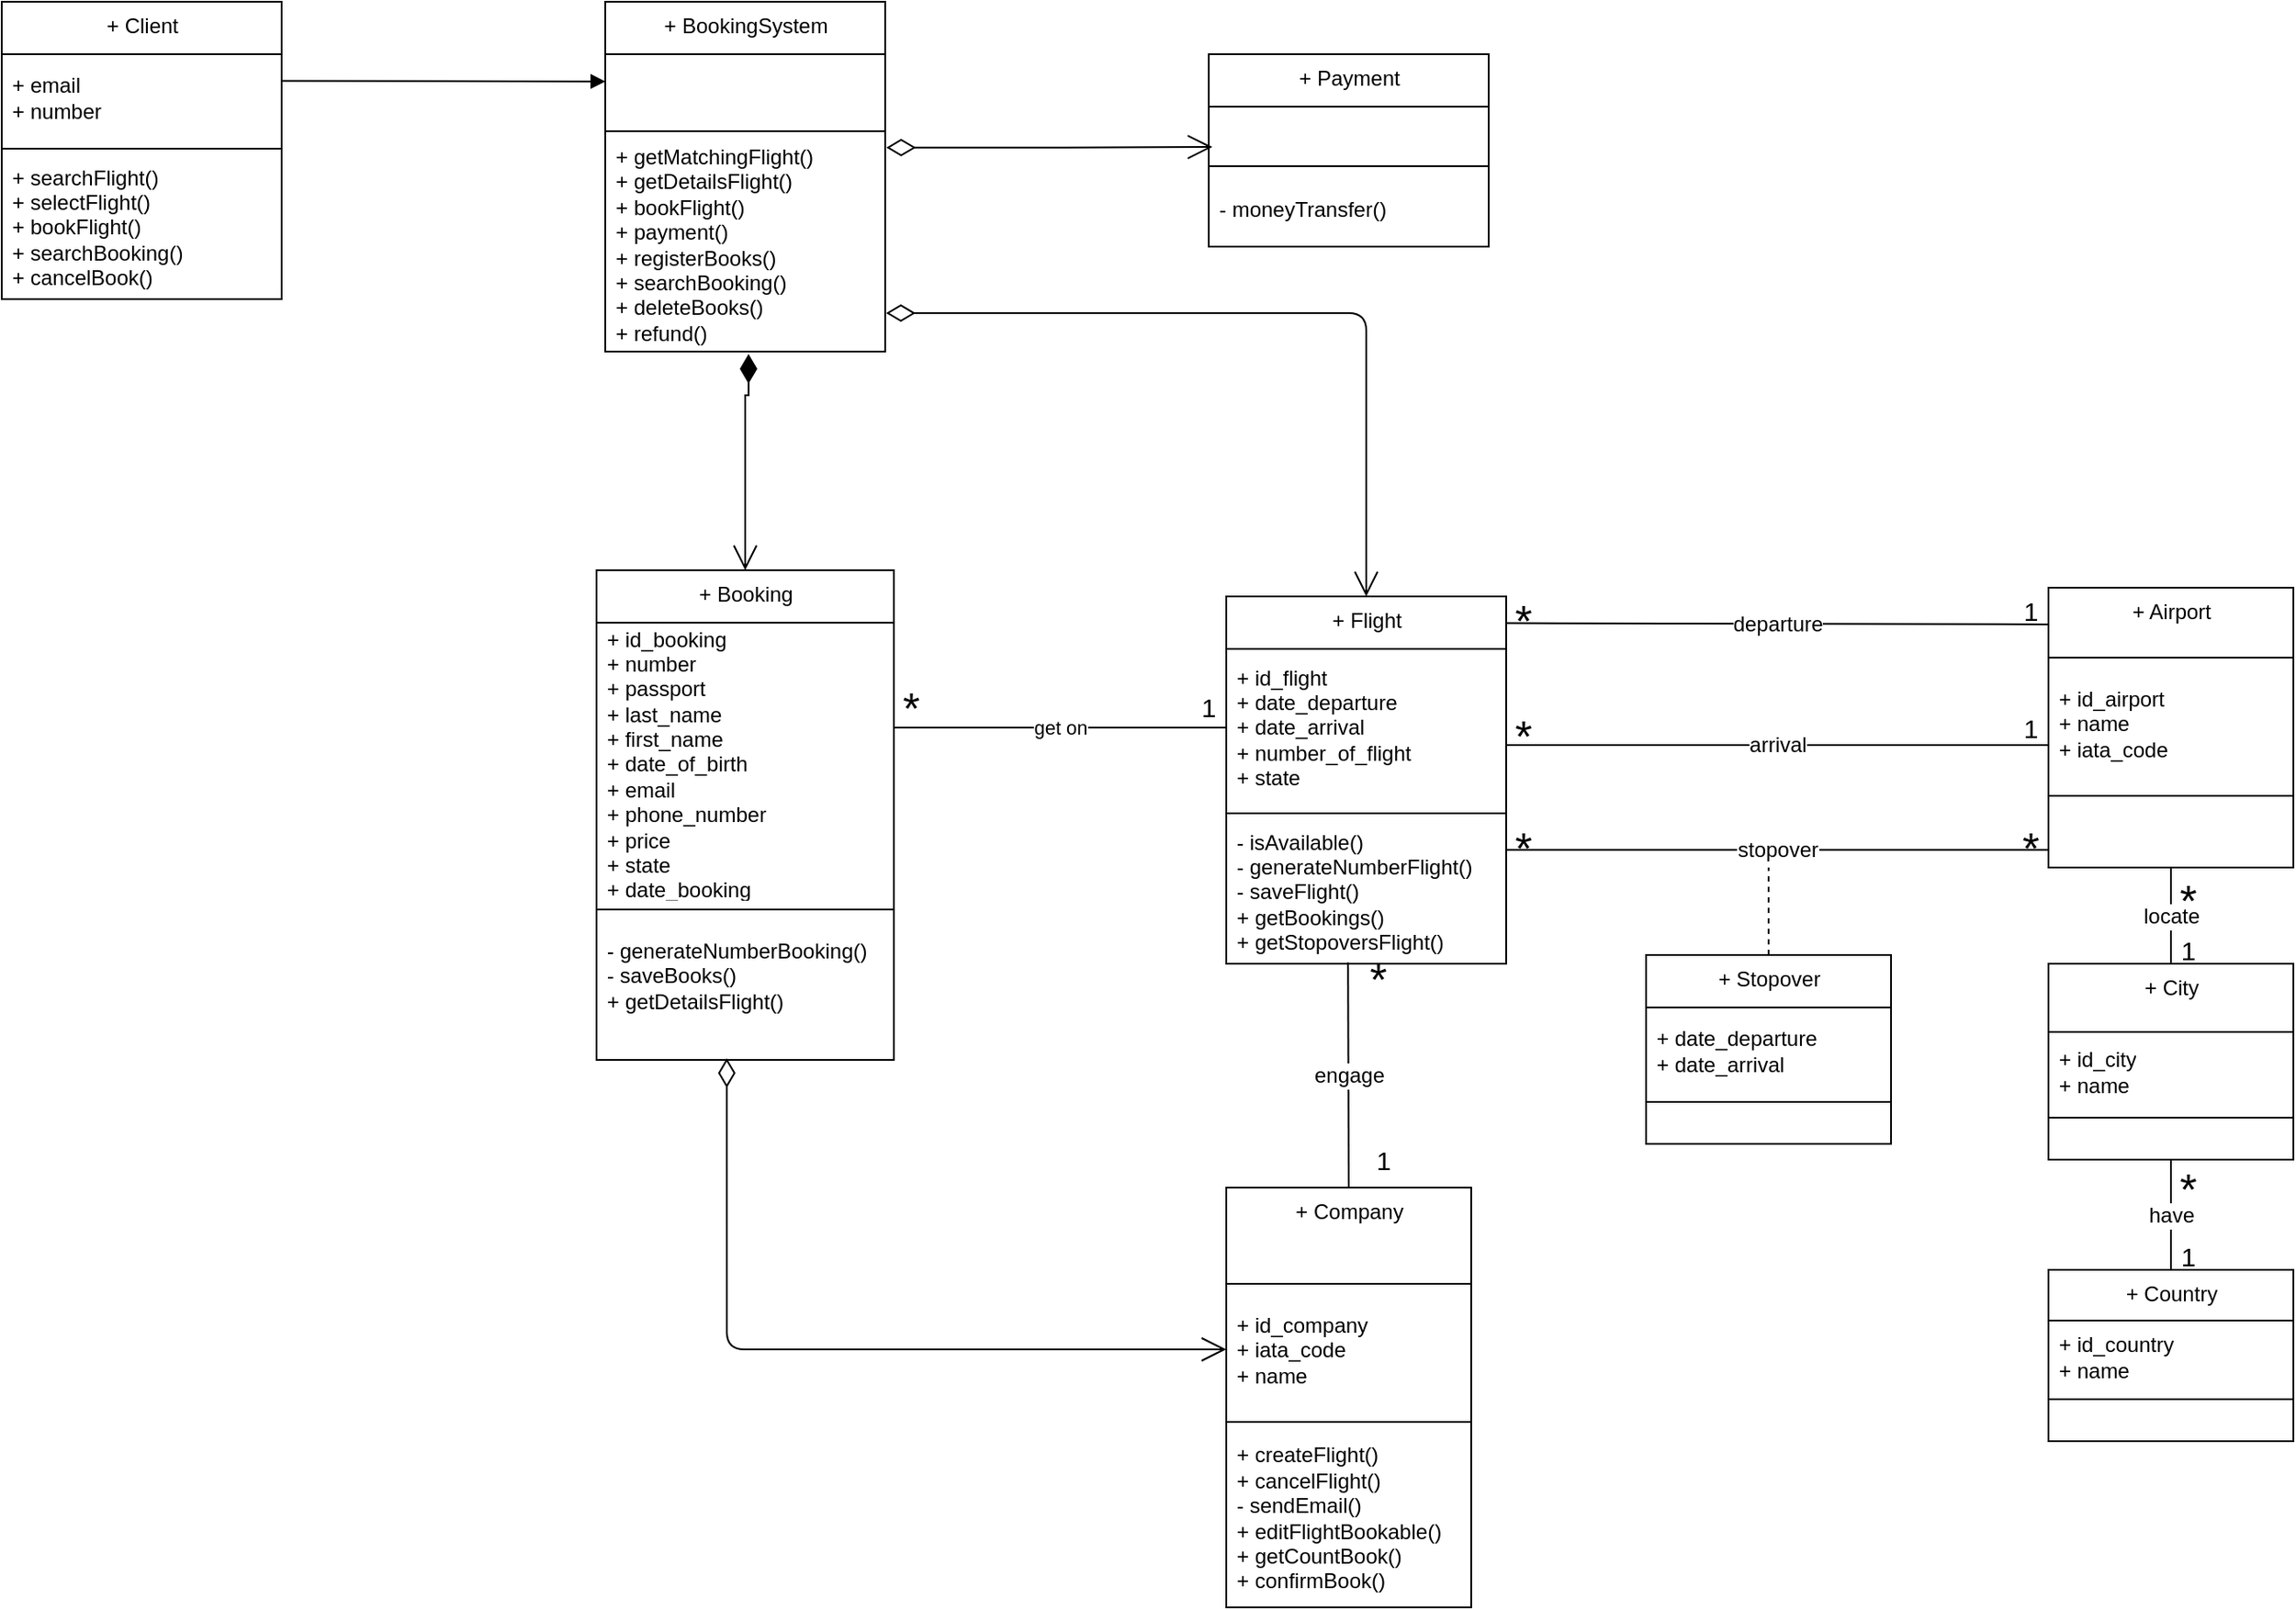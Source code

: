 <mxfile version="20.3.2" type="device"><diagram id="3CtGXHa5VugxaccjBIC0" name="Page-1"><mxGraphModel dx="1382" dy="764" grid="1" gridSize="10" guides="1" tooltips="1" connect="1" arrows="1" fold="1" page="1" pageScale="1" pageWidth="827" pageHeight="1169" math="0" shadow="0"><root><mxCell id="0"/><mxCell id="1" parent="0"/><mxCell id="CCcvtksmz1Scd9sUXg3t-4" value="+ Booking" style="swimlane;fontStyle=0;align=center;verticalAlign=top;childLayout=stackLayout;horizontal=1;startSize=30;horizontalStack=0;resizeParent=1;resizeParentMax=0;resizeLast=0;collapsible=0;marginBottom=0;html=1;" parent="1" vertex="1"><mxGeometry x="370" y="360" width="170" height="280" as="geometry"/></mxCell><mxCell id="CCcvtksmz1Scd9sUXg3t-5" value="+ id_booking&lt;br&gt;+ number&lt;br&gt;+ passport&lt;br&gt;+ last_name&lt;br&gt;+ first_name&lt;br&gt;+ date_of_birth&lt;br&gt;+ email&lt;br&gt;+ phone_number&lt;br&gt;+ price&lt;br&gt;+ state&lt;br&gt;+ date_booking" style="text;html=1;strokeColor=none;fillColor=none;align=left;verticalAlign=middle;spacingLeft=4;spacingRight=4;overflow=hidden;rotatable=0;points=[[0,0.5],[1,0.5]];portConstraint=eastwest;" parent="CCcvtksmz1Scd9sUXg3t-4" vertex="1"><mxGeometry y="30" width="170" height="160" as="geometry"/></mxCell><mxCell id="CCcvtksmz1Scd9sUXg3t-9" value="" style="line;strokeWidth=1;fillColor=none;align=left;verticalAlign=middle;spacingTop=-1;spacingLeft=3;spacingRight=3;rotatable=0;labelPosition=right;points=[];portConstraint=eastwest;" parent="CCcvtksmz1Scd9sUXg3t-4" vertex="1"><mxGeometry y="190" width="170" height="8" as="geometry"/></mxCell><mxCell id="CCcvtksmz1Scd9sUXg3t-20" value="&lt;div&gt;- generateNumberBooking()&lt;/div&gt;&lt;div&gt;- saveBooks()&lt;/div&gt;&lt;div&gt;+ getDetailsFlight()&lt;/div&gt;&lt;div&gt;&lt;br&gt;&lt;/div&gt;" style="text;html=1;strokeColor=none;fillColor=none;align=left;verticalAlign=middle;spacingLeft=4;spacingRight=4;overflow=hidden;rotatable=0;points=[[0,0.5],[1,0.5]];portConstraint=eastwest;" parent="CCcvtksmz1Scd9sUXg3t-4" vertex="1"><mxGeometry y="198" width="170" height="82" as="geometry"/></mxCell><mxCell id="CCcvtksmz1Scd9sUXg3t-21" value="+ Company" style="swimlane;fontStyle=0;align=center;verticalAlign=top;childLayout=stackLayout;horizontal=1;startSize=55;horizontalStack=0;resizeParent=1;resizeParentMax=0;resizeLast=0;collapsible=0;marginBottom=0;html=1;" parent="1" vertex="1"><mxGeometry x="730" y="713" width="140" height="240" as="geometry"/></mxCell><mxCell id="CCcvtksmz1Scd9sUXg3t-22" value="+ id_company&lt;br&gt;+ iata_code&lt;br&gt;+ name" style="text;html=1;strokeColor=none;fillColor=none;align=left;verticalAlign=middle;spacingLeft=4;spacingRight=4;overflow=hidden;rotatable=0;points=[[0,0.5],[1,0.5]];portConstraint=eastwest;" parent="CCcvtksmz1Scd9sUXg3t-21" vertex="1"><mxGeometry y="55" width="140" height="75" as="geometry"/></mxCell><mxCell id="CCcvtksmz1Scd9sUXg3t-23" value="" style="line;strokeWidth=1;fillColor=none;align=left;verticalAlign=middle;spacingTop=-1;spacingLeft=3;spacingRight=3;rotatable=0;labelPosition=right;points=[];portConstraint=eastwest;" parent="CCcvtksmz1Scd9sUXg3t-21" vertex="1"><mxGeometry y="130" width="140" height="8" as="geometry"/></mxCell><mxCell id="CCcvtksmz1Scd9sUXg3t-24" value="+ createFlight()&lt;br&gt;+ cancelFlight()&lt;br&gt;- sendEmail()&lt;br&gt;+ editFlightBookable()&lt;br&gt;+ getCountBook()&lt;br&gt;+ confirmBook()" style="text;html=1;strokeColor=none;fillColor=none;align=left;verticalAlign=middle;spacingLeft=4;spacingRight=4;overflow=hidden;rotatable=0;points=[[0,0.5],[1,0.5]];portConstraint=eastwest;" parent="CCcvtksmz1Scd9sUXg3t-21" vertex="1"><mxGeometry y="138" width="140" height="102" as="geometry"/></mxCell><mxCell id="CCcvtksmz1Scd9sUXg3t-29" value="+ Stopover" style="swimlane;fontStyle=0;align=center;verticalAlign=top;childLayout=stackLayout;horizontal=1;startSize=30;horizontalStack=0;resizeParent=1;resizeParentMax=0;resizeLast=0;collapsible=0;marginBottom=0;html=1;" parent="1" vertex="1"><mxGeometry x="970" y="580" width="140" height="108" as="geometry"/></mxCell><mxCell id="CCcvtksmz1Scd9sUXg3t-30" value="+ date_departure&lt;br&gt;+ date_arrival" style="text;html=1;strokeColor=none;fillColor=none;align=left;verticalAlign=middle;spacingLeft=4;spacingRight=4;overflow=hidden;rotatable=0;points=[[0,0.5],[1,0.5]];portConstraint=eastwest;" parent="CCcvtksmz1Scd9sUXg3t-29" vertex="1"><mxGeometry y="30" width="140" height="50" as="geometry"/></mxCell><mxCell id="CCcvtksmz1Scd9sUXg3t-31" value="" style="line;strokeWidth=1;fillColor=none;align=left;verticalAlign=middle;spacingTop=-1;spacingLeft=3;spacingRight=3;rotatable=0;labelPosition=right;points=[];portConstraint=eastwest;" parent="CCcvtksmz1Scd9sUXg3t-29" vertex="1"><mxGeometry y="80" width="140" height="8" as="geometry"/></mxCell><mxCell id="CCcvtksmz1Scd9sUXg3t-32" value="&amp;nbsp; &amp;nbsp;&amp;nbsp;" style="text;html=1;strokeColor=none;fillColor=none;align=left;verticalAlign=middle;spacingLeft=4;spacingRight=4;overflow=hidden;rotatable=0;points=[[0,0.5],[1,0.5]];portConstraint=eastwest;" parent="CCcvtksmz1Scd9sUXg3t-29" vertex="1"><mxGeometry y="88" width="140" height="20" as="geometry"/></mxCell><mxCell id="CCcvtksmz1Scd9sUXg3t-33" value="+ Airport" style="swimlane;fontStyle=0;align=center;verticalAlign=top;childLayout=stackLayout;horizontal=1;startSize=40;horizontalStack=0;resizeParent=1;resizeParentMax=0;resizeLast=0;collapsible=0;marginBottom=0;html=1;" parent="1" vertex="1"><mxGeometry x="1200" y="370" width="140" height="160" as="geometry"/></mxCell><mxCell id="CCcvtksmz1Scd9sUXg3t-34" value="+ id_airport&lt;br&gt;+ name&lt;br&gt;+ iata_code" style="text;html=1;strokeColor=none;fillColor=none;align=left;verticalAlign=middle;spacingLeft=4;spacingRight=4;overflow=hidden;rotatable=0;points=[[0,0.5],[1,0.5]];portConstraint=eastwest;" parent="CCcvtksmz1Scd9sUXg3t-33" vertex="1"><mxGeometry y="40" width="140" height="75" as="geometry"/></mxCell><mxCell id="CCcvtksmz1Scd9sUXg3t-35" value="" style="line;strokeWidth=1;fillColor=none;align=left;verticalAlign=middle;spacingTop=-1;spacingLeft=3;spacingRight=3;rotatable=0;labelPosition=right;points=[];portConstraint=eastwest;" parent="CCcvtksmz1Scd9sUXg3t-33" vertex="1"><mxGeometry y="115" width="140" height="8" as="geometry"/></mxCell><mxCell id="CCcvtksmz1Scd9sUXg3t-36" value="&amp;nbsp; &amp;nbsp;" style="text;html=1;strokeColor=none;fillColor=none;align=left;verticalAlign=middle;spacingLeft=4;spacingRight=4;overflow=hidden;rotatable=0;points=[[0,0.5],[1,0.5]];portConstraint=eastwest;" parent="CCcvtksmz1Scd9sUXg3t-33" vertex="1"><mxGeometry y="123" width="140" height="37" as="geometry"/></mxCell><mxCell id="DWdd_TPKffUBL54TbW1D-1" value="+ Client" style="swimlane;fontStyle=0;align=center;verticalAlign=top;childLayout=stackLayout;horizontal=1;startSize=30;horizontalStack=0;resizeParent=1;resizeParentMax=0;resizeLast=0;collapsible=0;marginBottom=0;html=1;" parent="1" vertex="1"><mxGeometry x="30" y="35" width="160" height="170" as="geometry"/></mxCell><mxCell id="DWdd_TPKffUBL54TbW1D-2" value="+ email&lt;br&gt;+ number" style="text;html=1;strokeColor=none;fillColor=none;align=left;verticalAlign=middle;spacingLeft=4;spacingRight=4;overflow=hidden;rotatable=0;points=[[0,0.5],[1,0.5]];portConstraint=eastwest;" parent="DWdd_TPKffUBL54TbW1D-1" vertex="1"><mxGeometry y="30" width="160" height="50" as="geometry"/></mxCell><mxCell id="DWdd_TPKffUBL54TbW1D-3" value="" style="line;strokeWidth=1;fillColor=none;align=left;verticalAlign=middle;spacingTop=-1;spacingLeft=3;spacingRight=3;rotatable=0;labelPosition=right;points=[];portConstraint=eastwest;" parent="DWdd_TPKffUBL54TbW1D-1" vertex="1"><mxGeometry y="80" width="160" height="8" as="geometry"/></mxCell><mxCell id="DWdd_TPKffUBL54TbW1D-4" value="&lt;div&gt;+ searchFlight()&lt;/div&gt;&lt;div&gt;+ selectFlight()&lt;/div&gt;&lt;div&gt;+ bookFlight()&lt;/div&gt;&lt;div&gt;+ searchBooking()&lt;/div&gt;&lt;div&gt;+ cancelBook()&lt;/div&gt;" style="text;html=1;strokeColor=none;fillColor=none;align=left;verticalAlign=middle;spacingLeft=4;spacingRight=4;overflow=hidden;rotatable=0;points=[[0,0.5],[1,0.5]];portConstraint=eastwest;" parent="DWdd_TPKffUBL54TbW1D-1" vertex="1"><mxGeometry y="88" width="160" height="82" as="geometry"/></mxCell><mxCell id="DWdd_TPKffUBL54TbW1D-5" value="+ Flight" style="swimlane;fontStyle=0;align=center;verticalAlign=top;childLayout=stackLayout;horizontal=1;startSize=30;horizontalStack=0;resizeParent=1;resizeParentMax=0;resizeLast=0;collapsible=0;marginBottom=0;html=1;" parent="1" vertex="1"><mxGeometry x="730" y="375" width="160" height="210" as="geometry"/></mxCell><mxCell id="DWdd_TPKffUBL54TbW1D-6" value="+ id_flight&lt;br&gt;+ date_departure&lt;br&gt;+ date_arrival&lt;br&gt;+ number_of_flight&lt;br&gt;+ state" style="text;html=1;strokeColor=none;fillColor=none;align=left;verticalAlign=middle;spacingLeft=4;spacingRight=4;overflow=hidden;rotatable=0;points=[[0,0.5],[1,0.5]];portConstraint=eastwest;" parent="DWdd_TPKffUBL54TbW1D-5" vertex="1"><mxGeometry y="30" width="160" height="90" as="geometry"/></mxCell><mxCell id="DWdd_TPKffUBL54TbW1D-7" value="" style="line;strokeWidth=1;fillColor=none;align=left;verticalAlign=middle;spacingTop=-1;spacingLeft=3;spacingRight=3;rotatable=0;labelPosition=right;points=[];portConstraint=eastwest;" parent="DWdd_TPKffUBL54TbW1D-5" vertex="1"><mxGeometry y="120" width="160" height="8" as="geometry"/></mxCell><mxCell id="DWdd_TPKffUBL54TbW1D-8" value="&lt;div&gt;- isAvailable()&lt;/div&gt;&lt;div&gt;- generateNumberFlight()&lt;/div&gt;&lt;div&gt;- saveFlight()&lt;/div&gt;&lt;div&gt;+ getBookings()&lt;/div&gt;&lt;div&gt;+ getStopoversFlight()&lt;/div&gt;" style="text;html=1;strokeColor=none;fillColor=none;align=left;verticalAlign=middle;spacingLeft=4;spacingRight=4;overflow=hidden;rotatable=0;points=[[0,0.5],[1,0.5]];portConstraint=eastwest;" parent="DWdd_TPKffUBL54TbW1D-5" vertex="1"><mxGeometry y="128" width="160" height="82" as="geometry"/></mxCell><mxCell id="DWdd_TPKffUBL54TbW1D-9" value="+ City" style="swimlane;fontStyle=0;align=center;verticalAlign=top;childLayout=stackLayout;horizontal=1;startSize=39;horizontalStack=0;resizeParent=1;resizeParentMax=0;resizeLast=0;collapsible=0;marginBottom=0;html=1;" parent="1" vertex="1"><mxGeometry x="1200" y="585" width="140" height="112" as="geometry"/></mxCell><mxCell id="DWdd_TPKffUBL54TbW1D-10" value="+ id_city&lt;br&gt;+ name" style="text;html=1;strokeColor=none;fillColor=none;align=left;verticalAlign=middle;spacingLeft=4;spacingRight=4;overflow=hidden;rotatable=0;points=[[0,0.5],[1,0.5]];portConstraint=eastwest;" parent="DWdd_TPKffUBL54TbW1D-9" vertex="1"><mxGeometry y="39" width="140" height="45" as="geometry"/></mxCell><mxCell id="DWdd_TPKffUBL54TbW1D-11" value="" style="line;strokeWidth=1;fillColor=none;align=left;verticalAlign=middle;spacingTop=-1;spacingLeft=3;spacingRight=3;rotatable=0;labelPosition=right;points=[];portConstraint=eastwest;" parent="DWdd_TPKffUBL54TbW1D-9" vertex="1"><mxGeometry y="84" width="140" height="8" as="geometry"/></mxCell><mxCell id="DWdd_TPKffUBL54TbW1D-12" value="&amp;nbsp; &amp;nbsp;" style="text;html=1;strokeColor=none;fillColor=none;align=left;verticalAlign=middle;spacingLeft=4;spacingRight=4;overflow=hidden;rotatable=0;points=[[0,0.5],[1,0.5]];portConstraint=eastwest;" parent="DWdd_TPKffUBL54TbW1D-9" vertex="1"><mxGeometry y="92" width="140" height="20" as="geometry"/></mxCell><mxCell id="DWdd_TPKffUBL54TbW1D-13" value="+ Country" style="swimlane;fontStyle=0;align=center;verticalAlign=top;childLayout=stackLayout;horizontal=1;startSize=29;horizontalStack=0;resizeParent=1;resizeParentMax=0;resizeLast=0;collapsible=0;marginBottom=0;html=1;" parent="1" vertex="1"><mxGeometry x="1200" y="760" width="140" height="98" as="geometry"/></mxCell><mxCell id="DWdd_TPKffUBL54TbW1D-14" value="+ id_country&lt;br&gt;+ name" style="text;html=1;strokeColor=none;fillColor=none;align=left;verticalAlign=middle;spacingLeft=4;spacingRight=4;overflow=hidden;rotatable=0;points=[[0,0.5],[1,0.5]];portConstraint=eastwest;" parent="DWdd_TPKffUBL54TbW1D-13" vertex="1"><mxGeometry y="29" width="140" height="41" as="geometry"/></mxCell><mxCell id="DWdd_TPKffUBL54TbW1D-15" value="" style="line;strokeWidth=1;fillColor=none;align=left;verticalAlign=middle;spacingTop=-1;spacingLeft=3;spacingRight=3;rotatable=0;labelPosition=right;points=[];portConstraint=eastwest;" parent="DWdd_TPKffUBL54TbW1D-13" vertex="1"><mxGeometry y="70" width="140" height="8" as="geometry"/></mxCell><mxCell id="DWdd_TPKffUBL54TbW1D-16" value="&amp;nbsp; &amp;nbsp;" style="text;html=1;strokeColor=none;fillColor=none;align=left;verticalAlign=middle;spacingLeft=4;spacingRight=4;overflow=hidden;rotatable=0;points=[[0,0.5],[1,0.5]];portConstraint=eastwest;" parent="DWdd_TPKffUBL54TbW1D-13" vertex="1"><mxGeometry y="78" width="140" height="20" as="geometry"/></mxCell><mxCell id="DWdd_TPKffUBL54TbW1D-17" value="get on" style="endArrow=none;html=1;rounded=0;exitX=1;exitY=0.375;exitDx=0;exitDy=0;entryX=0;entryY=0.5;entryDx=0;entryDy=0;exitPerimeter=0;" parent="1" source="CCcvtksmz1Scd9sUXg3t-5" target="DWdd_TPKffUBL54TbW1D-6" edge="1"><mxGeometry width="50" height="50" relative="1" as="geometry"><mxPoint x="560" y="551.0" as="sourcePoint"/><mxPoint x="920" y="591" as="targetPoint"/></mxGeometry></mxCell><mxCell id="DWdd_TPKffUBL54TbW1D-18" value="*" style="text;html=1;strokeColor=none;fillColor=none;align=center;verticalAlign=middle;whiteSpace=wrap;rounded=0;fontSize=25;" parent="1" vertex="1"><mxGeometry x="540" y="430" width="20" height="16" as="geometry"/></mxCell><mxCell id="DWdd_TPKffUBL54TbW1D-19" value="*" style="text;html=1;strokeColor=none;fillColor=none;align=center;verticalAlign=middle;whiteSpace=wrap;rounded=0;fontSize=25;" parent="1" vertex="1"><mxGeometry x="890" y="510" width="20" height="16" as="geometry"/></mxCell><mxCell id="DWdd_TPKffUBL54TbW1D-20" value="engage" style="endArrow=none;html=1;rounded=0;fontSize=12;exitX=0.435;exitY=0.991;exitDx=0;exitDy=0;exitPerimeter=0;entryX=0.5;entryY=0;entryDx=0;entryDy=0;" parent="1" source="DWdd_TPKffUBL54TbW1D-8" target="CCcvtksmz1Scd9sUXg3t-21" edge="1"><mxGeometry width="50" height="50" relative="1" as="geometry"><mxPoint x="870" y="641" as="sourcePoint"/><mxPoint x="800" y="710" as="targetPoint"/></mxGeometry></mxCell><mxCell id="DWdd_TPKffUBL54TbW1D-21" value="stopover" style="endArrow=none;html=1;rounded=0;fontSize=12;exitX=-0.001;exitY=0.725;exitDx=0;exitDy=0;exitPerimeter=0;entryX=-0.013;entryY=0.621;entryDx=0;entryDy=0;entryPerimeter=0;" parent="1" source="CCcvtksmz1Scd9sUXg3t-36" target="DWdd_TPKffUBL54TbW1D-19" edge="1"><mxGeometry width="50" height="50" relative="1" as="geometry"><mxPoint x="1200" y="550" as="sourcePoint"/><mxPoint x="890" y="520" as="targetPoint"/></mxGeometry></mxCell><mxCell id="DWdd_TPKffUBL54TbW1D-22" value="locate" style="endArrow=none;html=1;rounded=0;fontSize=12;entryX=0;entryY=0;entryDx=0;entryDy=0;exitX=0.5;exitY=0;exitDx=0;exitDy=0;" parent="1" source="DWdd_TPKffUBL54TbW1D-9" edge="1"><mxGeometry width="50" height="50" relative="1" as="geometry"><mxPoint x="870" y="641" as="sourcePoint"/><mxPoint x="1270" y="530" as="targetPoint"/></mxGeometry></mxCell><mxCell id="DWdd_TPKffUBL54TbW1D-23" value="have" style="endArrow=none;html=1;rounded=0;fontSize=12;entryX=0.5;entryY=1;entryDx=0;entryDy=0;exitX=0.5;exitY=0;exitDx=0;exitDy=0;" parent="1" source="DWdd_TPKffUBL54TbW1D-13" target="DWdd_TPKffUBL54TbW1D-9" edge="1"><mxGeometry width="50" height="50" relative="1" as="geometry"><mxPoint x="870" y="941" as="sourcePoint"/><mxPoint x="920" y="891" as="targetPoint"/></mxGeometry></mxCell><mxCell id="DWdd_TPKffUBL54TbW1D-24" value="" style="endArrow=none;html=1;rounded=0;fontSize=12;dashed=1;" parent="1" edge="1"><mxGeometry width="50" height="50" relative="1" as="geometry"><mxPoint x="1040" y="580" as="sourcePoint"/><mxPoint x="1040" y="530" as="targetPoint"/></mxGeometry></mxCell><mxCell id="DWdd_TPKffUBL54TbW1D-29" value="arrival" style="endArrow=none;html=1;rounded=1;fontSize=12;curved=1;entryX=1;entryY=0.611;entryDx=0;entryDy=0;exitX=1;exitY=0;exitDx=0;exitDy=0;entryPerimeter=0;" parent="1" target="DWdd_TPKffUBL54TbW1D-6" edge="1"><mxGeometry width="50" height="50" relative="1" as="geometry"><mxPoint x="1200" y="460" as="sourcePoint"/><mxPoint x="920" y="691" as="targetPoint"/></mxGeometry></mxCell><mxCell id="DWdd_TPKffUBL54TbW1D-30" value="departure" style="endArrow=none;html=1;rounded=1;fontSize=12;curved=1;entryX=0.006;entryY=0.641;entryDx=0;entryDy=0;entryPerimeter=0;exitX=1;exitY=1;exitDx=0;exitDy=0;" parent="1" source="DWdd_TPKffUBL54TbW1D-42" target="DWdd_TPKffUBL54TbW1D-35" edge="1"><mxGeometry width="50" height="50" relative="1" as="geometry"><mxPoint x="870" y="741" as="sourcePoint"/><mxPoint x="920" y="691" as="targetPoint"/></mxGeometry></mxCell><mxCell id="DWdd_TPKffUBL54TbW1D-33" value="*" style="text;html=1;strokeColor=none;fillColor=none;align=center;verticalAlign=middle;whiteSpace=wrap;rounded=0;fontSize=25;" parent="1" vertex="1"><mxGeometry x="807" y="585" width="20" height="16" as="geometry"/></mxCell><mxCell id="DWdd_TPKffUBL54TbW1D-34" value="*" style="text;html=1;strokeColor=none;fillColor=none;align=center;verticalAlign=middle;whiteSpace=wrap;rounded=0;fontSize=25;" parent="1" vertex="1"><mxGeometry x="890" y="446" width="20" height="16" as="geometry"/></mxCell><mxCell id="DWdd_TPKffUBL54TbW1D-35" value="*" style="text;html=1;strokeColor=none;fillColor=none;align=center;verticalAlign=middle;whiteSpace=wrap;rounded=0;fontSize=25;" parent="1" vertex="1"><mxGeometry x="890" y="380" width="20" height="16" as="geometry"/></mxCell><mxCell id="DWdd_TPKffUBL54TbW1D-36" value="*" style="text;html=1;strokeColor=none;fillColor=none;align=center;verticalAlign=middle;whiteSpace=wrap;rounded=0;fontSize=25;" parent="1" vertex="1"><mxGeometry x="1180" y="510" width="20" height="16" as="geometry"/></mxCell><mxCell id="DWdd_TPKffUBL54TbW1D-38" value="*" style="text;html=1;strokeColor=none;fillColor=none;align=center;verticalAlign=middle;whiteSpace=wrap;rounded=0;fontSize=25;" parent="1" vertex="1"><mxGeometry x="1270" y="705" width="20" height="16" as="geometry"/></mxCell><mxCell id="DWdd_TPKffUBL54TbW1D-39" value="1" style="text;html=1;strokeColor=none;fillColor=none;align=center;verticalAlign=middle;whiteSpace=wrap;rounded=0;fontSize=15;" parent="1" vertex="1"><mxGeometry x="710" y="430" width="20" height="16" as="geometry"/></mxCell><mxCell id="DWdd_TPKffUBL54TbW1D-40" value="1" style="text;html=1;strokeColor=none;fillColor=none;align=center;verticalAlign=middle;whiteSpace=wrap;rounded=0;fontSize=15;" parent="1" vertex="1"><mxGeometry x="810" y="689" width="20" height="16" as="geometry"/></mxCell><mxCell id="DWdd_TPKffUBL54TbW1D-42" value="1" style="text;html=1;strokeColor=none;fillColor=none;align=center;verticalAlign=middle;whiteSpace=wrap;rounded=0;fontSize=15;" parent="1" vertex="1"><mxGeometry x="1180" y="375" width="20" height="16" as="geometry"/></mxCell><mxCell id="DWdd_TPKffUBL54TbW1D-43" value="1" style="text;html=1;strokeColor=none;fillColor=none;align=center;verticalAlign=middle;whiteSpace=wrap;rounded=0;fontSize=15;" parent="1" vertex="1"><mxGeometry x="1270" y="569" width="20" height="16" as="geometry"/></mxCell><mxCell id="DWdd_TPKffUBL54TbW1D-44" value="1" style="text;html=1;strokeColor=none;fillColor=none;align=center;verticalAlign=middle;whiteSpace=wrap;rounded=0;fontSize=15;" parent="1" vertex="1"><mxGeometry x="1270" y="744" width="20" height="16" as="geometry"/></mxCell><mxCell id="DWdd_TPKffUBL54TbW1D-46" value="+ Payment" style="swimlane;fontStyle=0;align=center;verticalAlign=top;childLayout=stackLayout;horizontal=1;startSize=30;horizontalStack=0;resizeParent=1;resizeParentMax=0;resizeLast=0;collapsible=0;marginBottom=0;html=1;" parent="1" vertex="1"><mxGeometry x="720" y="65" width="160" height="110" as="geometry"/></mxCell><mxCell id="DWdd_TPKffUBL54TbW1D-47" value="&amp;nbsp; &amp;nbsp;&amp;nbsp;" style="text;html=1;strokeColor=none;fillColor=none;align=left;verticalAlign=middle;spacingLeft=4;spacingRight=4;overflow=hidden;rotatable=0;points=[[0,0.5],[1,0.5]];portConstraint=eastwest;" parent="DWdd_TPKffUBL54TbW1D-46" vertex="1"><mxGeometry y="30" width="160" height="30" as="geometry"/></mxCell><mxCell id="DWdd_TPKffUBL54TbW1D-48" value="" style="line;strokeWidth=1;fillColor=none;align=left;verticalAlign=middle;spacingTop=-1;spacingLeft=3;spacingRight=3;rotatable=0;labelPosition=right;points=[];portConstraint=eastwest;" parent="DWdd_TPKffUBL54TbW1D-46" vertex="1"><mxGeometry y="60" width="160" height="8" as="geometry"/></mxCell><mxCell id="DWdd_TPKffUBL54TbW1D-49" value="&lt;div&gt;- moneyTransfer()&lt;/div&gt;" style="text;html=1;strokeColor=none;fillColor=none;align=left;verticalAlign=middle;spacingLeft=4;spacingRight=4;overflow=hidden;rotatable=0;points=[[0,0.5],[1,0.5]];portConstraint=eastwest;" parent="DWdd_TPKffUBL54TbW1D-46" vertex="1"><mxGeometry y="68" width="160" height="42" as="geometry"/></mxCell><mxCell id="DWdd_TPKffUBL54TbW1D-50" value="+ BookingSystem" style="swimlane;fontStyle=0;align=center;verticalAlign=top;childLayout=stackLayout;horizontal=1;startSize=30;horizontalStack=0;resizeParent=1;resizeParentMax=0;resizeLast=0;collapsible=0;marginBottom=0;html=1;" parent="1" vertex="1"><mxGeometry x="375" y="35" width="160" height="200" as="geometry"/></mxCell><mxCell id="DWdd_TPKffUBL54TbW1D-51" value="&amp;nbsp; &amp;nbsp; &amp;nbsp;" style="text;html=1;strokeColor=none;fillColor=none;align=left;verticalAlign=middle;spacingLeft=4;spacingRight=4;overflow=hidden;rotatable=0;points=[[0,0.5],[1,0.5]];portConstraint=eastwest;" parent="DWdd_TPKffUBL54TbW1D-50" vertex="1"><mxGeometry y="30" width="160" height="40" as="geometry"/></mxCell><mxCell id="DWdd_TPKffUBL54TbW1D-52" value="" style="line;strokeWidth=1;fillColor=none;align=left;verticalAlign=middle;spacingTop=-1;spacingLeft=3;spacingRight=3;rotatable=0;labelPosition=right;points=[];portConstraint=eastwest;" parent="DWdd_TPKffUBL54TbW1D-50" vertex="1"><mxGeometry y="70" width="160" height="8" as="geometry"/></mxCell><mxCell id="DWdd_TPKffUBL54TbW1D-53" value="&lt;div&gt;+ getMatchingFlight()&lt;/div&gt;&lt;div&gt;+ getDetailsFlight()&lt;/div&gt;&lt;div&gt;+ bookFlight()&lt;/div&gt;&lt;div&gt;+ payment()&lt;/div&gt;&lt;div&gt;+ registerBooks()&lt;/div&gt;&lt;div&gt;+ searchBooking()&lt;/div&gt;&lt;div&gt;+ deleteBooks()&lt;/div&gt;&lt;div&gt;+ refund()&lt;/div&gt;" style="text;html=1;strokeColor=none;fillColor=none;align=left;verticalAlign=middle;spacingLeft=4;spacingRight=4;overflow=hidden;rotatable=0;points=[[0,0.5],[1,0.5]];portConstraint=eastwest;" parent="DWdd_TPKffUBL54TbW1D-50" vertex="1"><mxGeometry y="78" width="160" height="122" as="geometry"/></mxCell><mxCell id="DWdd_TPKffUBL54TbW1D-62" value="" style="html=1;verticalAlign=bottom;endArrow=block;rounded=1;fontSize=15;exitX=1;exitY=0.304;exitDx=0;exitDy=0;entryX=0.001;entryY=0.39;entryDx=0;entryDy=0;exitPerimeter=0;entryPerimeter=0;" parent="1" source="DWdd_TPKffUBL54TbW1D-2" target="DWdd_TPKffUBL54TbW1D-51" edge="1"><mxGeometry width="80" relative="1" as="geometry"><mxPoint x="750" y="230" as="sourcePoint"/><mxPoint x="900" y="230" as="targetPoint"/></mxGeometry></mxCell><mxCell id="DWdd_TPKffUBL54TbW1D-63" value="" style="endArrow=open;html=1;endSize=12;startArrow=diamondThin;startSize=14;startFill=0;edgeStyle=orthogonalEdgeStyle;align=left;verticalAlign=bottom;rounded=1;fontSize=15;entryX=0.013;entryY=0.767;entryDx=0;entryDy=0;entryPerimeter=0;exitX=1.004;exitY=0.044;exitDx=0;exitDy=0;exitPerimeter=0;" parent="1" source="DWdd_TPKffUBL54TbW1D-53" target="DWdd_TPKffUBL54TbW1D-47" edge="1"><mxGeometry x="-1" y="3" relative="1" as="geometry"><mxPoint x="530" y="119.5" as="sourcePoint"/><mxPoint x="696" y="119.5" as="targetPoint"/></mxGeometry></mxCell><mxCell id="DWdd_TPKffUBL54TbW1D-64" value="" style="endArrow=open;html=1;endSize=12;startArrow=diamondThin;startSize=14;startFill=0;edgeStyle=orthogonalEdgeStyle;align=left;verticalAlign=bottom;rounded=1;fontSize=15;entryX=0.5;entryY=0;entryDx=0;entryDy=0;exitX=1.003;exitY=0.82;exitDx=0;exitDy=0;exitPerimeter=0;" parent="1" source="DWdd_TPKffUBL54TbW1D-53" target="DWdd_TPKffUBL54TbW1D-5" edge="1"><mxGeometry x="-1" y="3" relative="1" as="geometry"><mxPoint x="610.0" y="360.0" as="sourcePoint"/><mxPoint x="770" y="360.0" as="targetPoint"/></mxGeometry></mxCell><mxCell id="DWdd_TPKffUBL54TbW1D-69" value="" style="endArrow=open;html=1;endSize=12;startArrow=diamondThin;startSize=14;startFill=0;edgeStyle=orthogonalEdgeStyle;align=left;verticalAlign=bottom;rounded=1;fontSize=15;entryX=0;entryY=0.5;entryDx=0;entryDy=0;exitX=0.438;exitY=0.988;exitDx=0;exitDy=0;exitPerimeter=0;" parent="1" source="CCcvtksmz1Scd9sUXg3t-20" target="CCcvtksmz1Scd9sUXg3t-22" edge="1"><mxGeometry x="-1" y="3" relative="1" as="geometry"><mxPoint x="354.28" y="889.378" as="sourcePoint"/><mxPoint x="545.72" y="889.02" as="targetPoint"/></mxGeometry></mxCell><mxCell id="DWdd_TPKffUBL54TbW1D-71" value="1" style="text;html=1;strokeColor=none;fillColor=none;align=center;verticalAlign=middle;whiteSpace=wrap;rounded=0;fontSize=15;" parent="1" vertex="1"><mxGeometry x="1180" y="442" width="20" height="16" as="geometry"/></mxCell><mxCell id="DWdd_TPKffUBL54TbW1D-72" value="*" style="text;html=1;strokeColor=none;fillColor=none;align=center;verticalAlign=middle;whiteSpace=wrap;rounded=0;fontSize=25;" parent="1" vertex="1"><mxGeometry x="1270" y="540" width="20" height="16" as="geometry"/></mxCell><mxCell id="iENyMfthiB1TSNNKfrME-6" value="" style="endArrow=open;html=1;endSize=12;startArrow=diamondThin;startSize=14;startFill=1;edgeStyle=orthogonalEdgeStyle;align=left;verticalAlign=bottom;rounded=0;exitX=0.512;exitY=1.011;exitDx=0;exitDy=0;exitPerimeter=0;entryX=0.5;entryY=0;entryDx=0;entryDy=0;" parent="1" source="DWdd_TPKffUBL54TbW1D-53" target="CCcvtksmz1Scd9sUXg3t-4" edge="1"><mxGeometry x="-1" y="3" relative="1" as="geometry"><mxPoint x="440" y="360" as="sourcePoint"/><mxPoint x="600" y="360" as="targetPoint"/><Array as="points"><mxPoint x="457" y="260"/><mxPoint x="455" y="260"/></Array></mxGeometry></mxCell></root></mxGraphModel></diagram></mxfile>